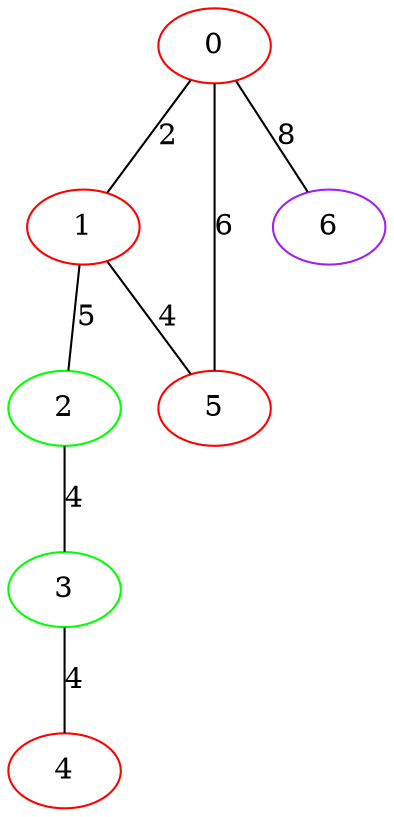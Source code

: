 graph "" {
0 [color=red, weight=1];
1 [color=red, weight=1];
2 [color=green, weight=2];
3 [color=green, weight=2];
4 [color=red, weight=1];
5 [color=red, weight=1];
6 [color=purple, weight=4];
0 -- 1  [key=0, label=2];
0 -- 5  [key=0, label=6];
0 -- 6  [key=0, label=8];
1 -- 2  [key=0, label=5];
1 -- 5  [key=0, label=4];
2 -- 3  [key=0, label=4];
3 -- 4  [key=0, label=4];
}

